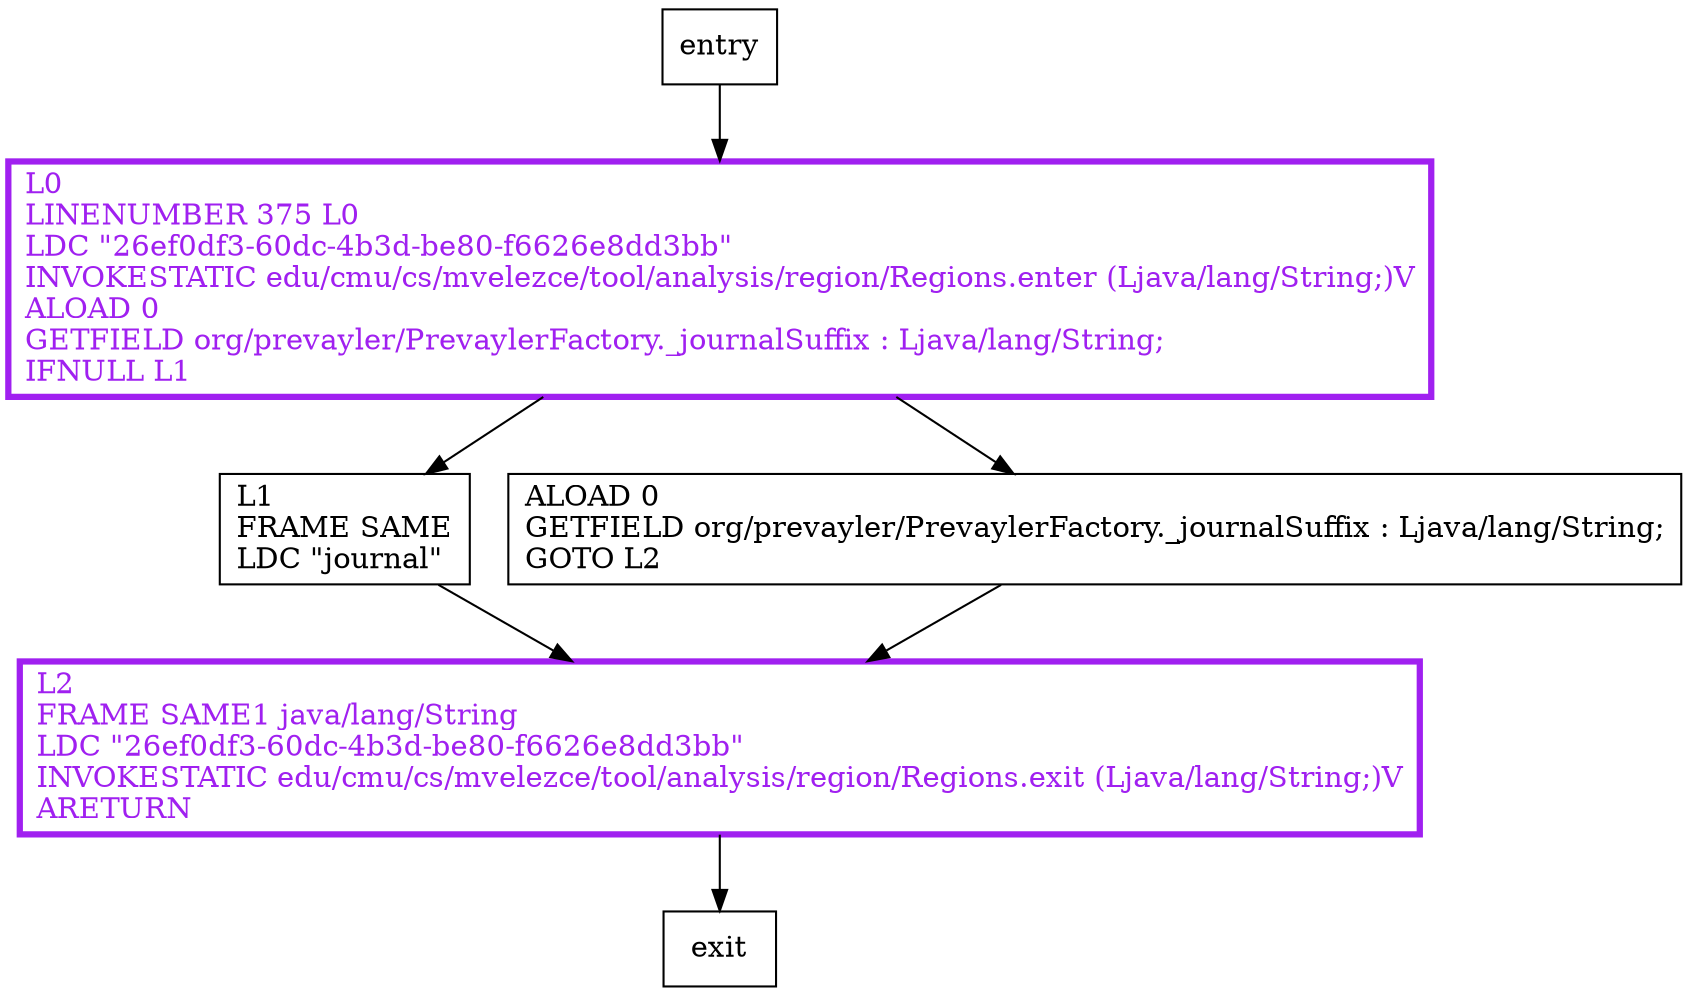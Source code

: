 digraph journalSuffix {
node [shape=record];
668723619 [label="L2\lFRAME SAME1 java/lang/String\lLDC \"26ef0df3-60dc-4b3d-be80-f6626e8dd3bb\"\lINVOKESTATIC edu/cmu/cs/mvelezce/tool/analysis/region/Regions.exit (Ljava/lang/String;)V\lARETURN\l"];
798170461 [label="L1\lFRAME SAME\lLDC \"journal\"\l"];
627357682 [label="ALOAD 0\lGETFIELD org/prevayler/PrevaylerFactory._journalSuffix : Ljava/lang/String;\lGOTO L2\l"];
362909982 [label="L0\lLINENUMBER 375 L0\lLDC \"26ef0df3-60dc-4b3d-be80-f6626e8dd3bb\"\lINVOKESTATIC edu/cmu/cs/mvelezce/tool/analysis/region/Regions.enter (Ljava/lang/String;)V\lALOAD 0\lGETFIELD org/prevayler/PrevaylerFactory._journalSuffix : Ljava/lang/String;\lIFNULL L1\l"];
entry;
exit;
668723619 -> exit;
entry -> 362909982;
798170461 -> 668723619;
627357682 -> 668723619;
362909982 -> 798170461;
362909982 -> 627357682;
668723619[fontcolor="purple", penwidth=3, color="purple"];
362909982[fontcolor="purple", penwidth=3, color="purple"];
}
